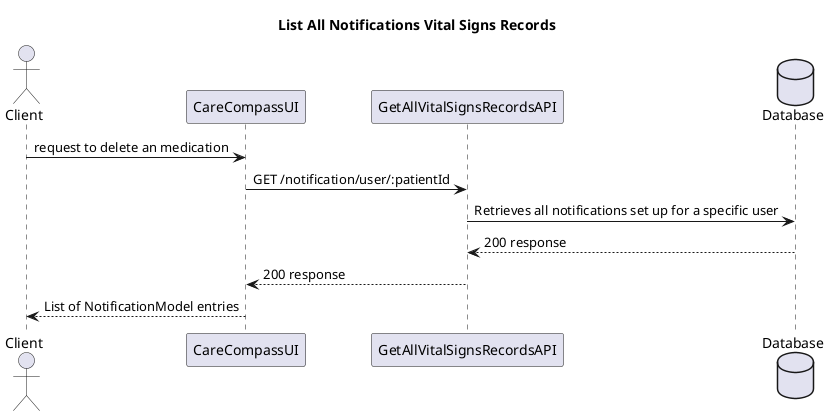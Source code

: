 @startuml
title List All Notifications Vital Signs Records

actor Client
participant CareCompassUI
participant GetAllVitalSignsRecordsAPI
database Database

Client -> CareCompassUI: request to delete an medication
CareCompassUI -> GetAllVitalSignsRecordsAPI: GET /notification/user/:patientId
GetAllVitalSignsRecordsAPI -> Database: Retrieves all notifications set up for a specific user

Database  --> GetAllVitalSignsRecordsAPI: 200 response
GetAllVitalSignsRecordsAPI --> CareCompassUI: 200 response
CareCompassUI --> Client: List of NotificationModel entries
@enduml